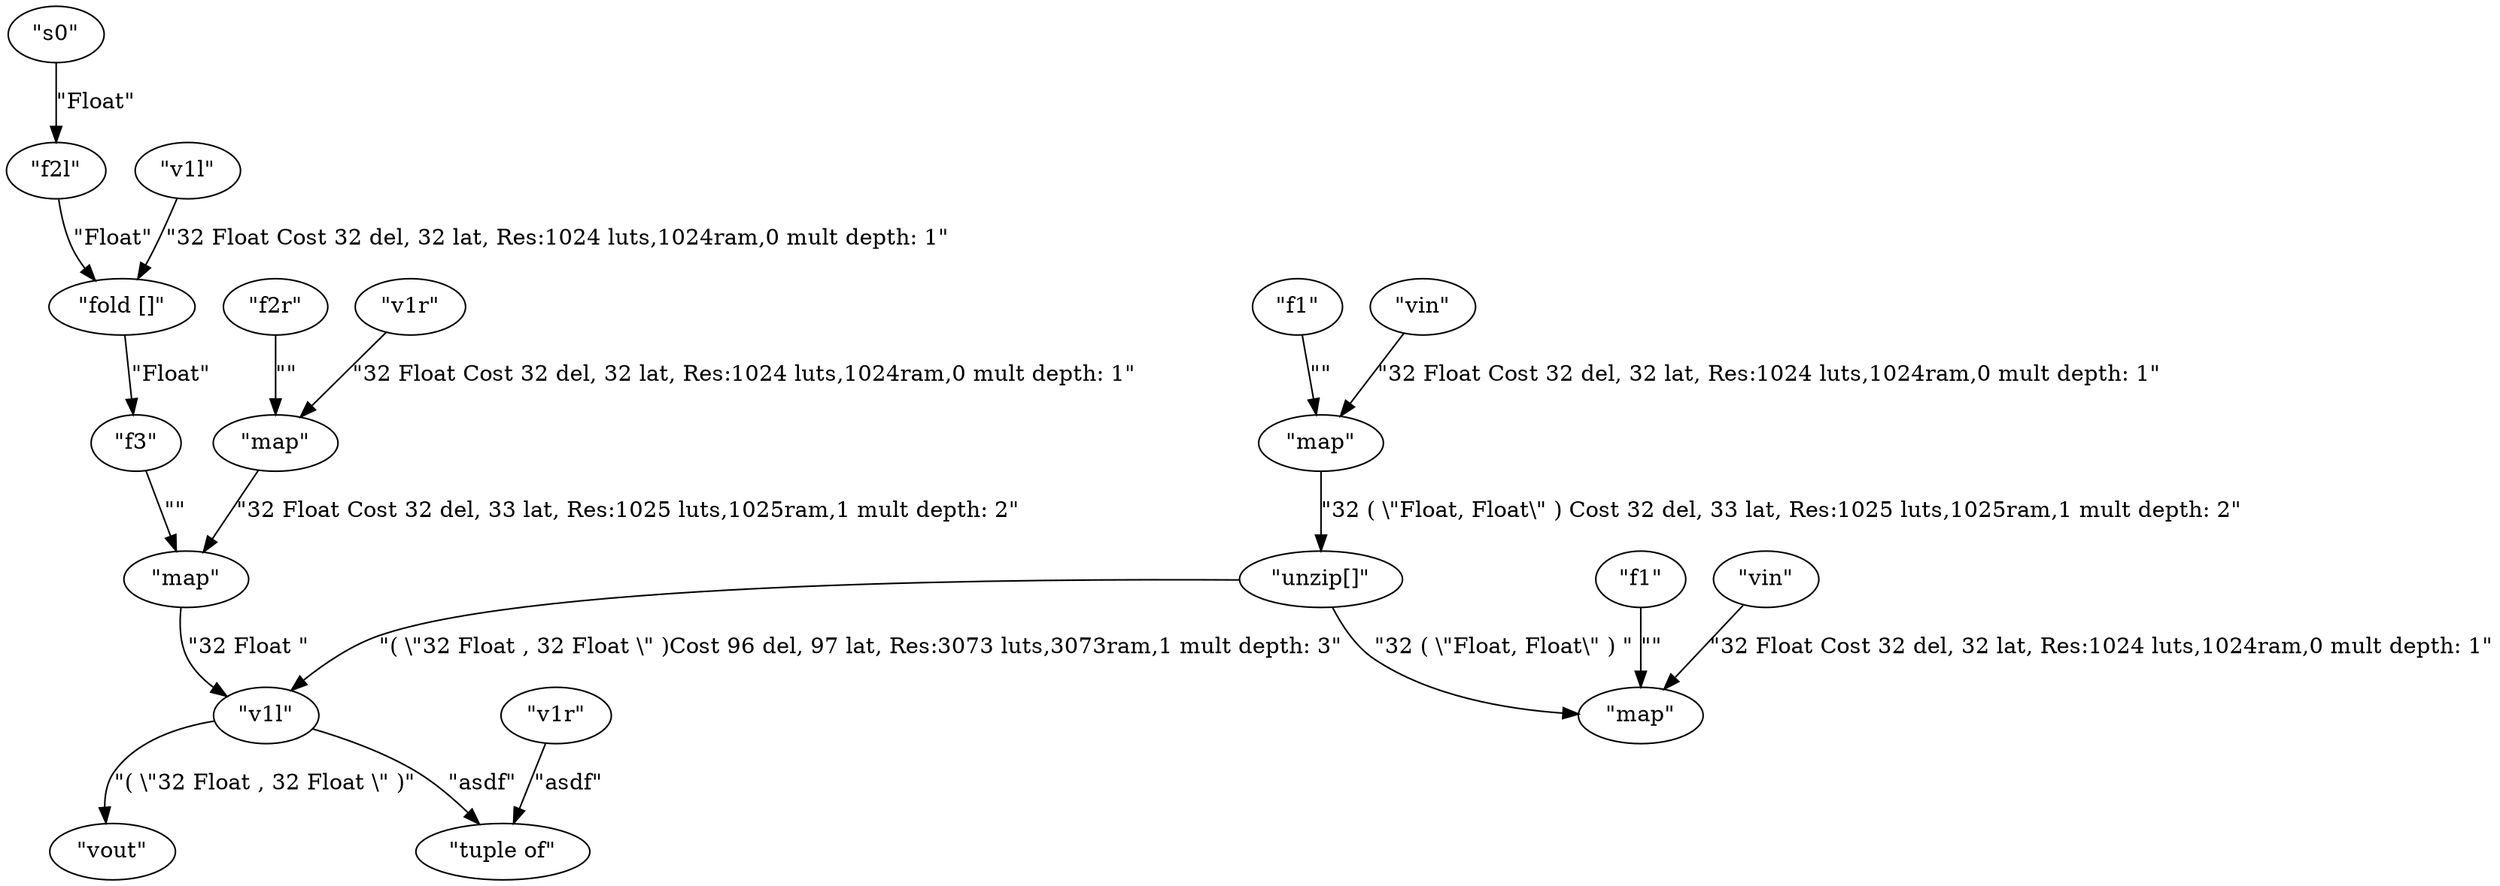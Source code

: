 digraph G {
u0[label="\"vout\""];
u27[label="\"v1l\""];
u28[label="\"v1r\""];
u29[label="\"tuple of\""];
u39[label="\"map\""];
u40[label="\"f3\""];
u44[label="\"fold []\""];
u45[label="\"f2l\""];
u46[label="\"s0\""];
u47[label="\"v1l\""];
u50[label="\"map\""];
u51[label="\"f2r\""];
u52[label="\"v1r\""];
u59[label="\"unzip[]\""];
u62[label="\"map\""];
u63[label="\"f1\""];
u64[label="\"vin\""];
u67[label="\"map\""];
u68[label="\"f1\""];
u69[label="\"vin\""];
u27 -> u0[label="\"( \\\"32 Float , 32 Float \\\" )\""];
u27 -> u29[label="\"asdf\""];
u28 -> u29[label="\"asdf\""];
u39 -> u27[label="\"32 Float \""];
u40 -> u39[label="\"\""];
u44 -> u40[label="\"Float\""];
u45 -> u44[label="\"Float\""];
u46 -> u45[label="\"Float\""];
u47 -> u44[label="\"32 Float Cost 32 del, 32 lat, Res:1024 luts,1024ram,0 mult depth: 1\""];
u50 -> u39[label="\"32 Float Cost 32 del, 33 lat, Res:1025 luts,1025ram,1 mult depth: 2\""];
u51 -> u50[label="\"\""];
u52 -> u50[label="\"32 Float Cost 32 del, 32 lat, Res:1024 luts,1024ram,0 mult depth: 1\""];
u59 -> u27[label="\"( \\\"32 Float , 32 Float \\\" )Cost 96 del, 97 lat, Res:3073 luts,3073ram,1 mult depth: 3\""];
u59 -> u62[label="\"32 ( \\\"Float, Float\\\" ) \""];
u63 -> u62[label="\"\""];
u64 -> u62[label="\"32 Float Cost 32 del, 32 lat, Res:1024 luts,1024ram,0 mult depth: 1\""];
u67 -> u59[label="\"32 ( \\\"Float, Float\\\" ) Cost 32 del, 33 lat, Res:1025 luts,1025ram,1 mult depth: 2\""];
u68 -> u67[label="\"\""];
u69 -> u67[label="\"32 Float Cost 32 del, 32 lat, Res:1024 luts,1024ram,0 mult depth: 1\""];

}
